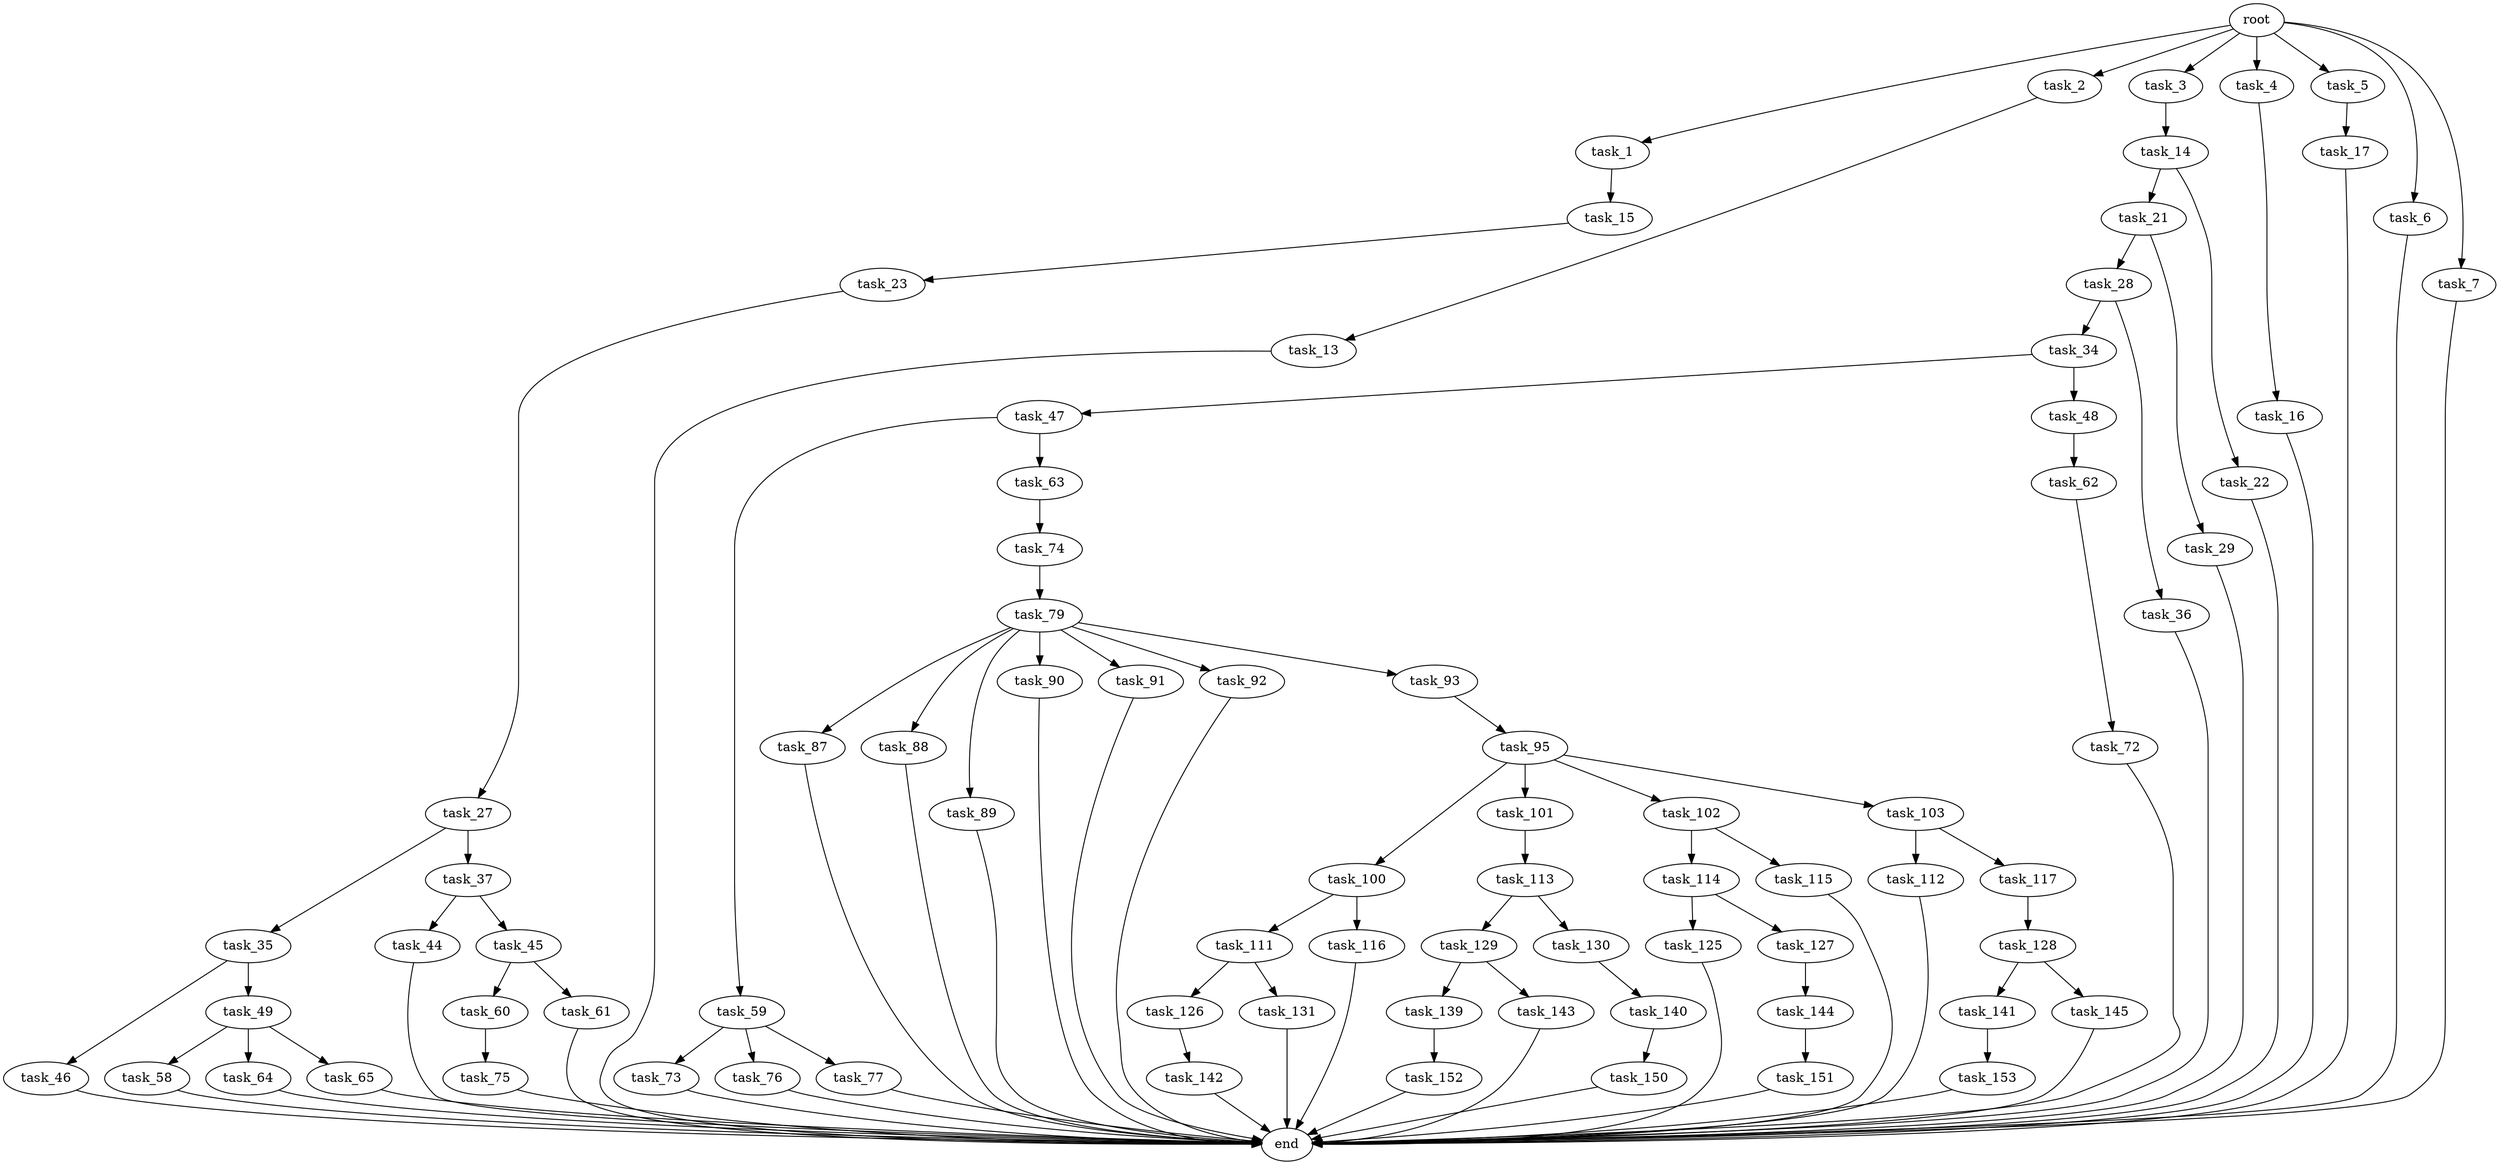 digraph G {
  root [size="0.000000"];
  task_1 [size="310391154791.000000"];
  task_2 [size="10616214908.000000"];
  task_3 [size="1061755678.000000"];
  task_4 [size="29588371666.000000"];
  task_5 [size="148209239056.000000"];
  task_6 [size="329255938866.000000"];
  task_7 [size="41234326922.000000"];
  task_13 [size="15363313938.000000"];
  task_14 [size="782757789696.000000"];
  task_15 [size="68719476736.000000"];
  task_16 [size="231928233984.000000"];
  task_17 [size="181688567650.000000"];
  task_21 [size="368293445632.000000"];
  task_22 [size="231928233984.000000"];
  task_23 [size="13515992425.000000"];
  task_27 [size="134217728000.000000"];
  task_28 [size="26735017786.000000"];
  task_29 [size="782757789696.000000"];
  task_34 [size="32203719562.000000"];
  task_35 [size="6527592123.000000"];
  task_36 [size="69664656859.000000"];
  task_37 [size="782757789696.000000"];
  task_44 [size="651838851728.000000"];
  task_45 [size="27816127874.000000"];
  task_46 [size="7018076575.000000"];
  task_47 [size="28991029248.000000"];
  task_48 [size="28991029248.000000"];
  task_49 [size="4076592564.000000"];
  task_58 [size="3344767415.000000"];
  task_59 [size="99086915283.000000"];
  task_60 [size="368293445632.000000"];
  task_61 [size="428095683006.000000"];
  task_62 [size="299448258143.000000"];
  task_63 [size="707399517084.000000"];
  task_64 [size="68719476736.000000"];
  task_65 [size="231928233984.000000"];
  task_72 [size="18627555564.000000"];
  task_73 [size="358408974657.000000"];
  task_74 [size="654189788.000000"];
  task_75 [size="441562276195.000000"];
  task_76 [size="25703908778.000000"];
  task_77 [size="11388761726.000000"];
  task_79 [size="12922881973.000000"];
  task_87 [size="107366534109.000000"];
  task_88 [size="18980878340.000000"];
  task_89 [size="1073741824000.000000"];
  task_90 [size="231928233984.000000"];
  task_91 [size="3429051416.000000"];
  task_92 [size="231928233984.000000"];
  task_93 [size="549755813888.000000"];
  task_95 [size="227641786622.000000"];
  task_100 [size="436492506202.000000"];
  task_101 [size="7471624081.000000"];
  task_102 [size="20488938622.000000"];
  task_103 [size="520291556249.000000"];
  task_111 [size="8536545444.000000"];
  task_112 [size="22044831568.000000"];
  task_113 [size="592918637594.000000"];
  task_114 [size="8589934592.000000"];
  task_115 [size="3578981708.000000"];
  task_116 [size="287307006306.000000"];
  task_117 [size="10607964204.000000"];
  task_125 [size="250689018535.000000"];
  task_126 [size="549755813888.000000"];
  task_127 [size="134217728000.000000"];
  task_128 [size="34203834070.000000"];
  task_129 [size="28991029248.000000"];
  task_130 [size="15106234981.000000"];
  task_131 [size="68798243094.000000"];
  task_139 [size="28991029248.000000"];
  task_140 [size="6254041839.000000"];
  task_141 [size="43805379683.000000"];
  task_142 [size="736673644.000000"];
  task_143 [size="1073741824000.000000"];
  task_144 [size="1019510810729.000000"];
  task_145 [size="3883610396.000000"];
  task_150 [size="167894897365.000000"];
  task_151 [size="549755813888.000000"];
  task_152 [size="134217728000.000000"];
  task_153 [size="22788792463.000000"];
  end [size="0.000000"];

  root -> task_1 [size="1.000000"];
  root -> task_2 [size="1.000000"];
  root -> task_3 [size="1.000000"];
  root -> task_4 [size="1.000000"];
  root -> task_5 [size="1.000000"];
  root -> task_6 [size="1.000000"];
  root -> task_7 [size="1.000000"];
  task_1 -> task_15 [size="209715200.000000"];
  task_2 -> task_13 [size="33554432.000000"];
  task_3 -> task_14 [size="33554432.000000"];
  task_4 -> task_16 [size="838860800.000000"];
  task_5 -> task_17 [size="209715200.000000"];
  task_6 -> end [size="1.000000"];
  task_7 -> end [size="1.000000"];
  task_13 -> end [size="1.000000"];
  task_14 -> task_21 [size="679477248.000000"];
  task_14 -> task_22 [size="679477248.000000"];
  task_15 -> task_23 [size="134217728.000000"];
  task_16 -> end [size="1.000000"];
  task_17 -> end [size="1.000000"];
  task_21 -> task_28 [size="411041792.000000"];
  task_21 -> task_29 [size="411041792.000000"];
  task_22 -> end [size="1.000000"];
  task_23 -> task_27 [size="301989888.000000"];
  task_27 -> task_35 [size="209715200.000000"];
  task_27 -> task_37 [size="209715200.000000"];
  task_28 -> task_34 [size="33554432.000000"];
  task_28 -> task_36 [size="33554432.000000"];
  task_29 -> end [size="1.000000"];
  task_34 -> task_47 [size="838860800.000000"];
  task_34 -> task_48 [size="838860800.000000"];
  task_35 -> task_46 [size="301989888.000000"];
  task_35 -> task_49 [size="301989888.000000"];
  task_36 -> end [size="1.000000"];
  task_37 -> task_44 [size="679477248.000000"];
  task_37 -> task_45 [size="679477248.000000"];
  task_44 -> end [size="1.000000"];
  task_45 -> task_60 [size="33554432.000000"];
  task_45 -> task_61 [size="33554432.000000"];
  task_46 -> end [size="1.000000"];
  task_47 -> task_59 [size="75497472.000000"];
  task_47 -> task_63 [size="75497472.000000"];
  task_48 -> task_62 [size="75497472.000000"];
  task_49 -> task_58 [size="75497472.000000"];
  task_49 -> task_64 [size="75497472.000000"];
  task_49 -> task_65 [size="75497472.000000"];
  task_58 -> end [size="1.000000"];
  task_59 -> task_73 [size="75497472.000000"];
  task_59 -> task_76 [size="75497472.000000"];
  task_59 -> task_77 [size="75497472.000000"];
  task_60 -> task_75 [size="411041792.000000"];
  task_61 -> end [size="1.000000"];
  task_62 -> task_72 [size="301989888.000000"];
  task_63 -> task_74 [size="838860800.000000"];
  task_64 -> end [size="1.000000"];
  task_65 -> end [size="1.000000"];
  task_72 -> end [size="1.000000"];
  task_73 -> end [size="1.000000"];
  task_74 -> task_79 [size="75497472.000000"];
  task_75 -> end [size="1.000000"];
  task_76 -> end [size="1.000000"];
  task_77 -> end [size="1.000000"];
  task_79 -> task_87 [size="536870912.000000"];
  task_79 -> task_88 [size="536870912.000000"];
  task_79 -> task_89 [size="536870912.000000"];
  task_79 -> task_90 [size="536870912.000000"];
  task_79 -> task_91 [size="536870912.000000"];
  task_79 -> task_92 [size="536870912.000000"];
  task_79 -> task_93 [size="536870912.000000"];
  task_87 -> end [size="1.000000"];
  task_88 -> end [size="1.000000"];
  task_89 -> end [size="1.000000"];
  task_90 -> end [size="1.000000"];
  task_91 -> end [size="1.000000"];
  task_92 -> end [size="1.000000"];
  task_93 -> task_95 [size="536870912.000000"];
  task_95 -> task_100 [size="301989888.000000"];
  task_95 -> task_101 [size="301989888.000000"];
  task_95 -> task_102 [size="301989888.000000"];
  task_95 -> task_103 [size="301989888.000000"];
  task_100 -> task_111 [size="536870912.000000"];
  task_100 -> task_116 [size="536870912.000000"];
  task_101 -> task_113 [size="134217728.000000"];
  task_102 -> task_114 [size="838860800.000000"];
  task_102 -> task_115 [size="838860800.000000"];
  task_103 -> task_112 [size="536870912.000000"];
  task_103 -> task_117 [size="536870912.000000"];
  task_111 -> task_126 [size="536870912.000000"];
  task_111 -> task_131 [size="536870912.000000"];
  task_112 -> end [size="1.000000"];
  task_113 -> task_129 [size="679477248.000000"];
  task_113 -> task_130 [size="679477248.000000"];
  task_114 -> task_125 [size="33554432.000000"];
  task_114 -> task_127 [size="33554432.000000"];
  task_115 -> end [size="1.000000"];
  task_116 -> end [size="1.000000"];
  task_117 -> task_128 [size="209715200.000000"];
  task_125 -> end [size="1.000000"];
  task_126 -> task_142 [size="536870912.000000"];
  task_127 -> task_144 [size="209715200.000000"];
  task_128 -> task_141 [size="838860800.000000"];
  task_128 -> task_145 [size="838860800.000000"];
  task_129 -> task_139 [size="75497472.000000"];
  task_129 -> task_143 [size="75497472.000000"];
  task_130 -> task_140 [size="679477248.000000"];
  task_131 -> end [size="1.000000"];
  task_139 -> task_152 [size="75497472.000000"];
  task_140 -> task_150 [size="134217728.000000"];
  task_141 -> task_153 [size="838860800.000000"];
  task_142 -> end [size="1.000000"];
  task_143 -> end [size="1.000000"];
  task_144 -> task_151 [size="838860800.000000"];
  task_145 -> end [size="1.000000"];
  task_150 -> end [size="1.000000"];
  task_151 -> end [size="1.000000"];
  task_152 -> end [size="1.000000"];
  task_153 -> end [size="1.000000"];
}
